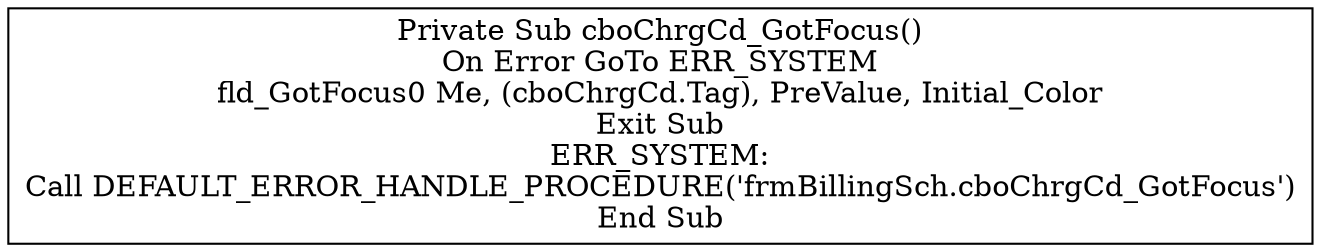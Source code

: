 digraph G{
Node_1 [ label ="Private Sub cboChrgCd_GotFocus()\nOn Error GoTo ERR_SYSTEM\nfld_GotFocus0 Me, (cboChrgCd.Tag), PreValue, Initial_Color\nExit Sub\nERR_SYSTEM:\nCall DEFAULT_ERROR_HANDLE_PROCEDURE('frmBillingSch.cboChrgCd_GotFocus')\nEnd Sub",shape="box"];
}
